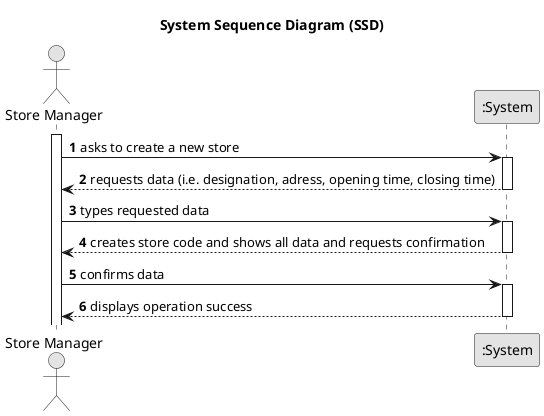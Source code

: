 @startuml
skinparam monochrome true
skinparam packageStyle rectangle
skinparam shadowing false

title System Sequence Diagram (SSD)

autonumber

actor "Store Manager" as Employee
participant ":System" as System

activate Employee

    Employee -> System : asks to create a new store
    activate System

        System --> Employee : requests data (i.e. designation, adress, opening time, closing time)
    deactivate System

    Employee -> System : types requested data
    activate System

        System --> Employee : creates store code and shows all data and requests confirmation
    deactivate System

    Employee -> System : confirms data
    activate System

        System --> Employee : displays operation success
    deactivate System
@enduml